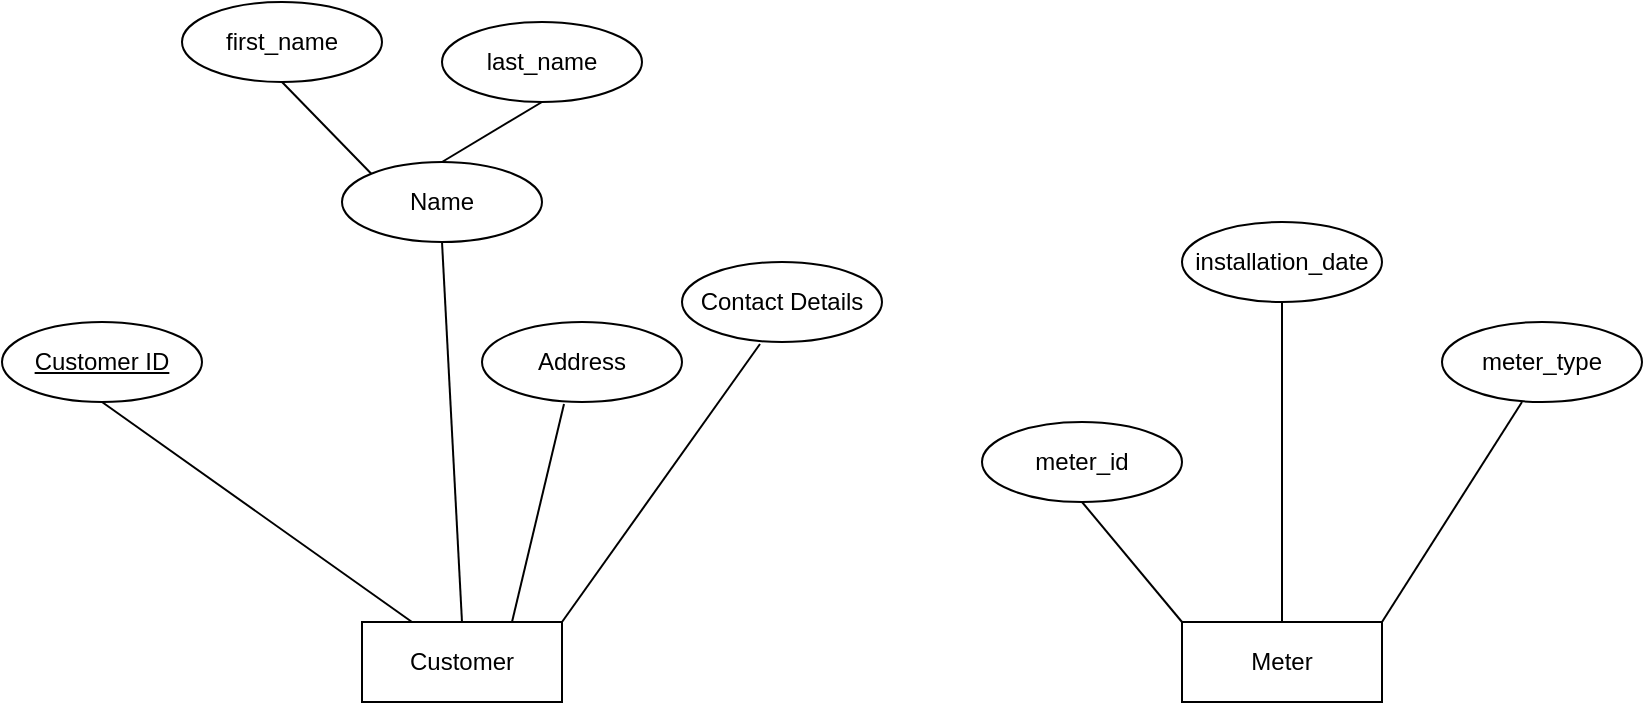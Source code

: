 <mxfile version="24.0.7" type="github">
  <diagram id="R2lEEEUBdFMjLlhIrx00" name="Page-1">
    <mxGraphModel dx="863" dy="447" grid="1" gridSize="10" guides="1" tooltips="1" connect="1" arrows="1" fold="1" page="1" pageScale="1" pageWidth="850" pageHeight="1100" math="0" shadow="0" extFonts="Permanent Marker^https://fonts.googleapis.com/css?family=Permanent+Marker">
      <root>
        <mxCell id="0" />
        <mxCell id="1" parent="0" />
        <mxCell id="2yULZD__tC6PANXnVsFt-1" value="Customer" style="whiteSpace=wrap;html=1;align=center;" vertex="1" parent="1">
          <mxGeometry x="190" y="340" width="100" height="40" as="geometry" />
        </mxCell>
        <mxCell id="2yULZD__tC6PANXnVsFt-2" value="Customer ID" style="ellipse;whiteSpace=wrap;html=1;align=center;fontStyle=4;" vertex="1" parent="1">
          <mxGeometry x="10" y="190" width="100" height="40" as="geometry" />
        </mxCell>
        <mxCell id="2yULZD__tC6PANXnVsFt-5" value="" style="endArrow=none;html=1;rounded=0;exitX=0.5;exitY=0;exitDx=0;exitDy=0;entryX=0.5;entryY=1;entryDx=0;entryDy=0;" edge="1" parent="1" source="2yULZD__tC6PANXnVsFt-1" target="2yULZD__tC6PANXnVsFt-7">
          <mxGeometry relative="1" as="geometry">
            <mxPoint x="110" y="120" as="sourcePoint" />
            <mxPoint x="270" y="120" as="targetPoint" />
            <Array as="points" />
          </mxGeometry>
        </mxCell>
        <mxCell id="2yULZD__tC6PANXnVsFt-6" value="" style="endArrow=none;html=1;rounded=0;exitX=0.5;exitY=1;exitDx=0;exitDy=0;entryX=0.25;entryY=0;entryDx=0;entryDy=0;" edge="1" parent="1" source="2yULZD__tC6PANXnVsFt-2" target="2yULZD__tC6PANXnVsFt-1">
          <mxGeometry relative="1" as="geometry">
            <mxPoint x="30" y="102" as="sourcePoint" />
            <mxPoint x="140" y="130" as="targetPoint" />
            <Array as="points" />
          </mxGeometry>
        </mxCell>
        <mxCell id="2yULZD__tC6PANXnVsFt-7" value="Name" style="ellipse;whiteSpace=wrap;html=1;align=center;" vertex="1" parent="1">
          <mxGeometry x="180" y="110" width="100" height="40" as="geometry" />
        </mxCell>
        <mxCell id="2yULZD__tC6PANXnVsFt-8" value="Address" style="ellipse;whiteSpace=wrap;html=1;align=center;" vertex="1" parent="1">
          <mxGeometry x="250" y="190" width="100" height="40" as="geometry" />
        </mxCell>
        <mxCell id="2yULZD__tC6PANXnVsFt-9" value="" style="endArrow=none;html=1;rounded=0;entryX=0.41;entryY=1.025;entryDx=0;entryDy=0;entryPerimeter=0;exitX=0.75;exitY=0;exitDx=0;exitDy=0;" edge="1" parent="1" source="2yULZD__tC6PANXnVsFt-1" target="2yULZD__tC6PANXnVsFt-8">
          <mxGeometry relative="1" as="geometry">
            <mxPoint x="150" y="240" as="sourcePoint" />
            <mxPoint x="330" y="210" as="targetPoint" />
          </mxGeometry>
        </mxCell>
        <mxCell id="2yULZD__tC6PANXnVsFt-10" value="Contact Details" style="ellipse;whiteSpace=wrap;html=1;align=center;" vertex="1" parent="1">
          <mxGeometry x="350" y="160" width="100" height="40" as="geometry" />
        </mxCell>
        <mxCell id="2yULZD__tC6PANXnVsFt-11" value="" style="endArrow=none;html=1;rounded=0;entryX=0.39;entryY=1.025;entryDx=0;entryDy=0;entryPerimeter=0;exitX=1;exitY=0;exitDx=0;exitDy=0;" edge="1" parent="1" source="2yULZD__tC6PANXnVsFt-1" target="2yULZD__tC6PANXnVsFt-10">
          <mxGeometry relative="1" as="geometry">
            <mxPoint x="260" y="210" as="sourcePoint" />
            <mxPoint x="420" y="210" as="targetPoint" />
          </mxGeometry>
        </mxCell>
        <mxCell id="2yULZD__tC6PANXnVsFt-12" value="first_name" style="ellipse;whiteSpace=wrap;html=1;align=center;" vertex="1" parent="1">
          <mxGeometry x="100" y="30" width="100" height="40" as="geometry" />
        </mxCell>
        <mxCell id="2yULZD__tC6PANXnVsFt-13" value="last_name" style="ellipse;whiteSpace=wrap;html=1;align=center;" vertex="1" parent="1">
          <mxGeometry x="230" y="40" width="100" height="40" as="geometry" />
        </mxCell>
        <mxCell id="2yULZD__tC6PANXnVsFt-14" value="" style="endArrow=none;html=1;rounded=0;entryX=0;entryY=0;entryDx=0;entryDy=0;exitX=0.5;exitY=1;exitDx=0;exitDy=0;" edge="1" parent="1" source="2yULZD__tC6PANXnVsFt-12" target="2yULZD__tC6PANXnVsFt-7">
          <mxGeometry relative="1" as="geometry">
            <mxPoint x="10" y="90" as="sourcePoint" />
            <mxPoint x="170" y="90" as="targetPoint" />
          </mxGeometry>
        </mxCell>
        <mxCell id="2yULZD__tC6PANXnVsFt-15" value="" style="endArrow=none;html=1;rounded=0;entryX=0.5;entryY=1;entryDx=0;entryDy=0;exitX=0.5;exitY=0;exitDx=0;exitDy=0;" edge="1" parent="1" source="2yULZD__tC6PANXnVsFt-7" target="2yULZD__tC6PANXnVsFt-13">
          <mxGeometry relative="1" as="geometry">
            <mxPoint x="100" y="130" as="sourcePoint" />
            <mxPoint x="260" y="130" as="targetPoint" />
          </mxGeometry>
        </mxCell>
        <mxCell id="2yULZD__tC6PANXnVsFt-16" value="Meter" style="whiteSpace=wrap;html=1;align=center;" vertex="1" parent="1">
          <mxGeometry x="600" y="340" width="100" height="40" as="geometry" />
        </mxCell>
        <mxCell id="2yULZD__tC6PANXnVsFt-17" value="meter_id" style="ellipse;whiteSpace=wrap;html=1;align=center;" vertex="1" parent="1">
          <mxGeometry x="500" y="240" width="100" height="40" as="geometry" />
        </mxCell>
        <mxCell id="2yULZD__tC6PANXnVsFt-18" value="" style="endArrow=none;html=1;rounded=0;exitX=0.5;exitY=1;exitDx=0;exitDy=0;entryX=0;entryY=0;entryDx=0;entryDy=0;" edge="1" parent="1" source="2yULZD__tC6PANXnVsFt-17" target="2yULZD__tC6PANXnVsFt-16">
          <mxGeometry relative="1" as="geometry">
            <mxPoint x="510" y="310" as="sourcePoint" />
            <mxPoint x="590" y="330" as="targetPoint" />
          </mxGeometry>
        </mxCell>
        <mxCell id="2yULZD__tC6PANXnVsFt-21" value="installation_date" style="ellipse;whiteSpace=wrap;html=1;align=center;" vertex="1" parent="1">
          <mxGeometry x="600" y="140" width="100" height="40" as="geometry" />
        </mxCell>
        <mxCell id="2yULZD__tC6PANXnVsFt-22" value="" style="endArrow=none;html=1;rounded=0;entryX=0.5;entryY=1;entryDx=0;entryDy=0;exitX=0.5;exitY=0;exitDx=0;exitDy=0;" edge="1" parent="1" source="2yULZD__tC6PANXnVsFt-16" target="2yULZD__tC6PANXnVsFt-21">
          <mxGeometry relative="1" as="geometry">
            <mxPoint x="640" y="320" as="sourcePoint" />
            <mxPoint x="800" y="320" as="targetPoint" />
          </mxGeometry>
        </mxCell>
        <mxCell id="2yULZD__tC6PANXnVsFt-23" value="meter_type" style="ellipse;whiteSpace=wrap;html=1;align=center;" vertex="1" parent="1">
          <mxGeometry x="730" y="190" width="100" height="40" as="geometry" />
        </mxCell>
        <mxCell id="2yULZD__tC6PANXnVsFt-24" value="" style="endArrow=none;html=1;rounded=0;entryX=0.5;entryY=1;entryDx=0;entryDy=0;exitX=1;exitY=0;exitDx=0;exitDy=0;" edge="1" parent="1" source="2yULZD__tC6PANXnVsFt-16">
          <mxGeometry relative="1" as="geometry">
            <mxPoint x="650" y="300" as="sourcePoint" />
            <mxPoint x="770" y="230" as="targetPoint" />
          </mxGeometry>
        </mxCell>
      </root>
    </mxGraphModel>
  </diagram>
</mxfile>
